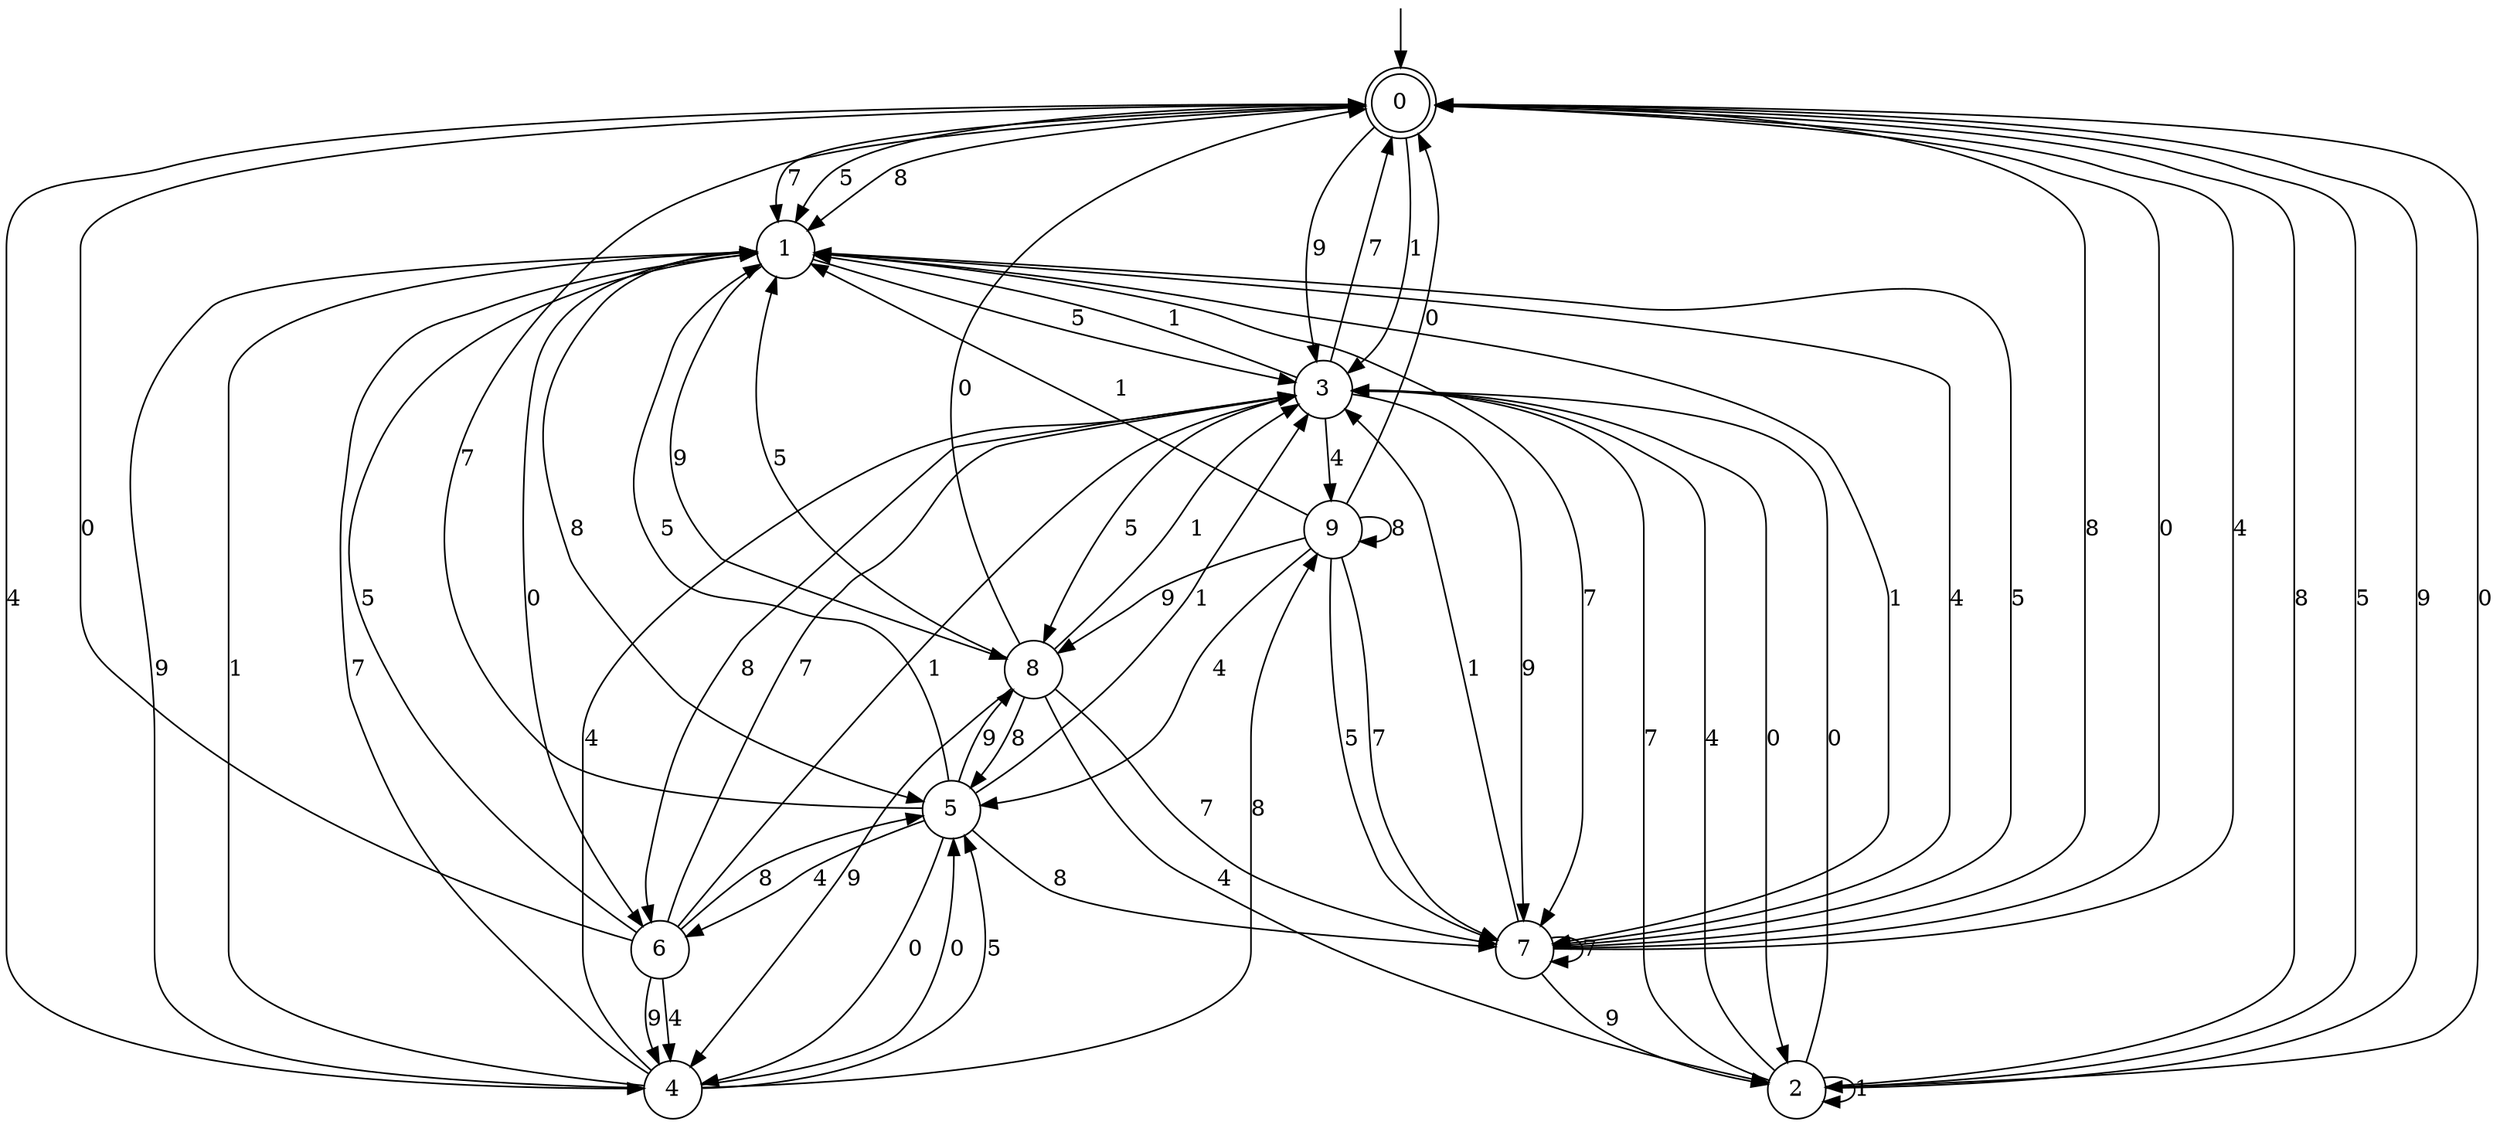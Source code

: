 digraph g {

	s0 [shape="doublecircle" label="0"];
	s1 [shape="circle" label="1"];
	s2 [shape="circle" label="2"];
	s3 [shape="circle" label="3"];
	s4 [shape="circle" label="4"];
	s5 [shape="circle" label="5"];
	s6 [shape="circle" label="6"];
	s7 [shape="circle" label="7"];
	s8 [shape="circle" label="8"];
	s9 [shape="circle" label="9"];
	s0 -> s1 [label="8"];
	s0 -> s2 [label="0"];
	s0 -> s1 [label="7"];
	s0 -> s1 [label="5"];
	s0 -> s3 [label="9"];
	s0 -> s3 [label="1"];
	s0 -> s4 [label="4"];
	s1 -> s5 [label="8"];
	s1 -> s6 [label="0"];
	s1 -> s7 [label="7"];
	s1 -> s3 [label="5"];
	s1 -> s8 [label="9"];
	s1 -> s7 [label="1"];
	s1 -> s7 [label="4"];
	s2 -> s0 [label="8"];
	s2 -> s3 [label="0"];
	s2 -> s3 [label="7"];
	s2 -> s0 [label="5"];
	s2 -> s0 [label="9"];
	s2 -> s2 [label="1"];
	s2 -> s3 [label="4"];
	s3 -> s6 [label="8"];
	s3 -> s2 [label="0"];
	s3 -> s0 [label="7"];
	s3 -> s8 [label="5"];
	s3 -> s7 [label="9"];
	s3 -> s1 [label="1"];
	s3 -> s9 [label="4"];
	s4 -> s9 [label="8"];
	s4 -> s5 [label="0"];
	s4 -> s1 [label="7"];
	s4 -> s5 [label="5"];
	s4 -> s1 [label="9"];
	s4 -> s1 [label="1"];
	s4 -> s3 [label="4"];
	s5 -> s7 [label="8"];
	s5 -> s4 [label="0"];
	s5 -> s0 [label="7"];
	s5 -> s1 [label="5"];
	s5 -> s8 [label="9"];
	s5 -> s3 [label="1"];
	s5 -> s6 [label="4"];
	s6 -> s5 [label="8"];
	s6 -> s0 [label="0"];
	s6 -> s3 [label="7"];
	s6 -> s1 [label="5"];
	s6 -> s4 [label="9"];
	s6 -> s3 [label="1"];
	s6 -> s4 [label="4"];
	s7 -> s0 [label="8"];
	s7 -> s0 [label="0"];
	s7 -> s7 [label="7"];
	s7 -> s1 [label="5"];
	s7 -> s2 [label="9"];
	s7 -> s3 [label="1"];
	s7 -> s0 [label="4"];
	s8 -> s5 [label="8"];
	s8 -> s0 [label="0"];
	s8 -> s7 [label="7"];
	s8 -> s1 [label="5"];
	s8 -> s4 [label="9"];
	s8 -> s3 [label="1"];
	s8 -> s2 [label="4"];
	s9 -> s9 [label="8"];
	s9 -> s0 [label="0"];
	s9 -> s7 [label="7"];
	s9 -> s7 [label="5"];
	s9 -> s8 [label="9"];
	s9 -> s1 [label="1"];
	s9 -> s5 [label="4"];

__start0 [label="" shape="none" width="0" height="0"];
__start0 -> s0;

}
